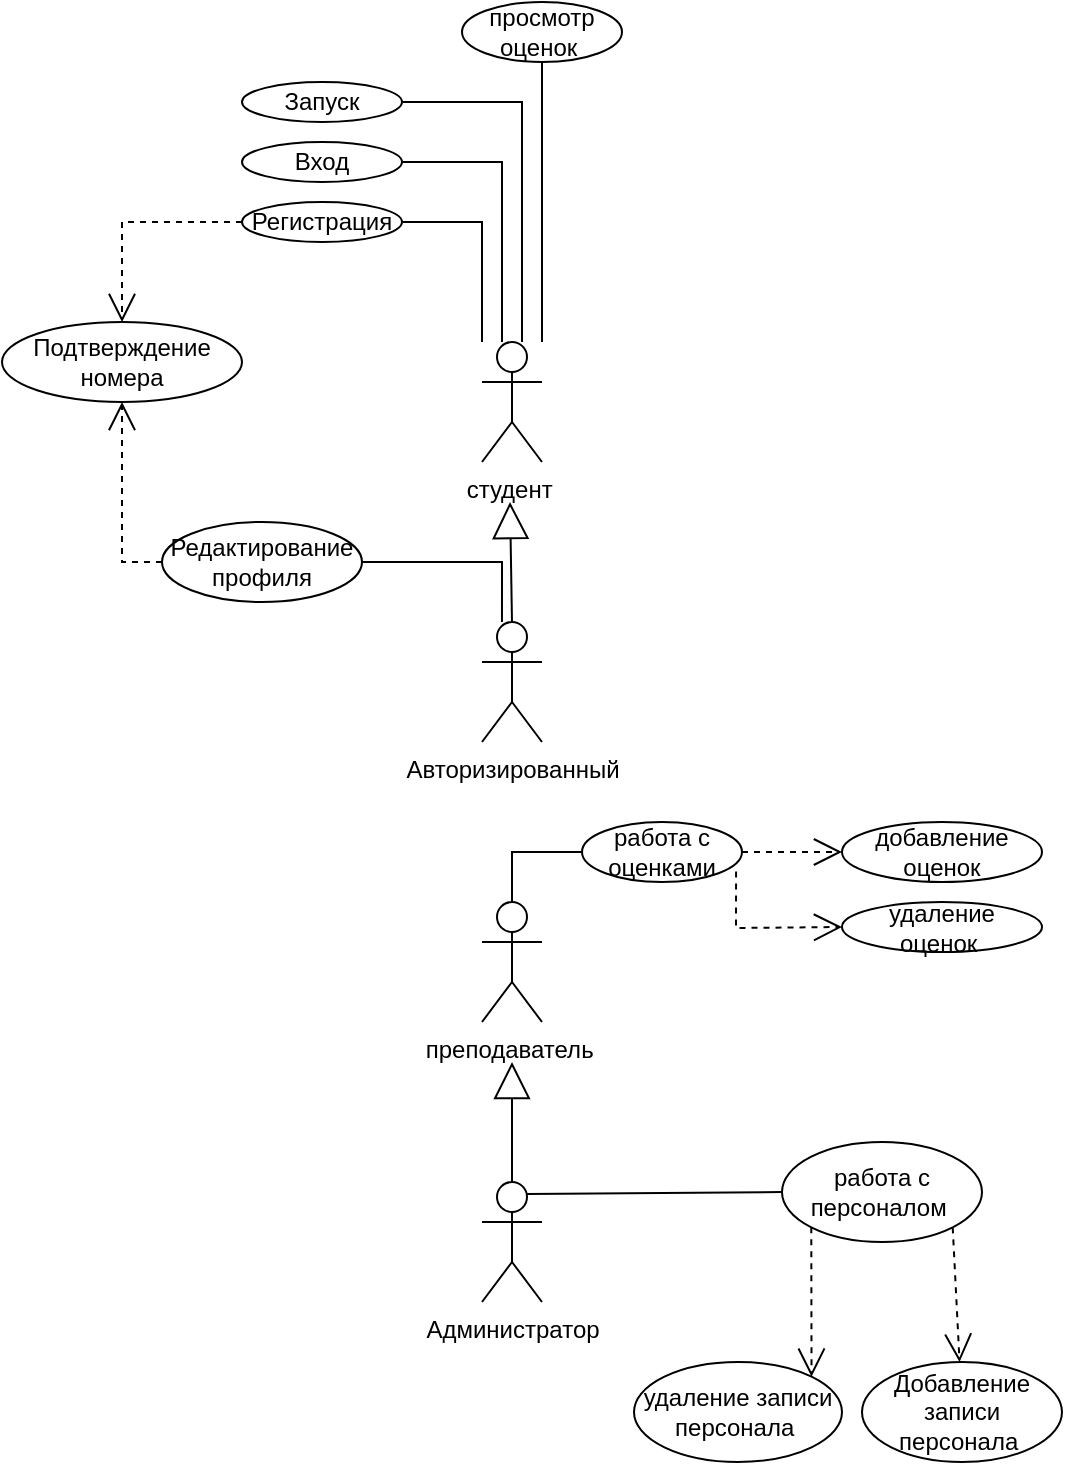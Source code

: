 <mxfile version="20.6.2" type="device"><diagram id="MVRmylpjdR6t7XuySlVm" name="Страница 1"><mxGraphModel dx="1038" dy="565" grid="1" gridSize="10" guides="1" tooltips="1" connect="1" arrows="1" fold="1" page="1" pageScale="1" pageWidth="827" pageHeight="1169" math="0" shadow="0"><root><mxCell id="0"/><mxCell id="1" parent="0"/><mxCell id="riDjCwX9mtNl7M9i3bwb-1" value="студент&amp;nbsp;" style="shape=umlActor;verticalLabelPosition=bottom;verticalAlign=top;html=1;outlineConnect=0;" parent="1" vertex="1"><mxGeometry x="240" y="170" width="30" height="60" as="geometry"/></mxCell><mxCell id="riDjCwX9mtNl7M9i3bwb-12" value="Вход" style="ellipse;whiteSpace=wrap;html=1;" parent="1" vertex="1"><mxGeometry x="120" y="70" width="80" height="20" as="geometry"/></mxCell><mxCell id="riDjCwX9mtNl7M9i3bwb-14" value="Регистрация" style="ellipse;whiteSpace=wrap;html=1;" parent="1" vertex="1"><mxGeometry x="120" y="100" width="80" height="20" as="geometry"/></mxCell><mxCell id="riDjCwX9mtNl7M9i3bwb-17" value="" style="endArrow=open;endSize=12;dashed=1;html=1;rounded=0;exitX=0;exitY=0.5;exitDx=0;exitDy=0;entryX=0.5;entryY=0;entryDx=0;entryDy=0;" parent="1" source="riDjCwX9mtNl7M9i3bwb-14" target="riDjCwX9mtNl7M9i3bwb-18" edge="1"><mxGeometry width="160" relative="1" as="geometry"><mxPoint x="70" y="10" as="sourcePoint"/><mxPoint x="50" y="110" as="targetPoint"/><Array as="points"><mxPoint x="60" y="110"/></Array></mxGeometry></mxCell><mxCell id="riDjCwX9mtNl7M9i3bwb-18" value="Подтверждение номера" style="ellipse;whiteSpace=wrap;html=1;" parent="1" vertex="1"><mxGeometry y="160" width="120" height="40" as="geometry"/></mxCell><mxCell id="riDjCwX9mtNl7M9i3bwb-20" value="" style="endArrow=none;html=1;rounded=0;entryX=1;entryY=0.5;entryDx=0;entryDy=0;" parent="1" target="riDjCwX9mtNl7M9i3bwb-21" edge="1"><mxGeometry width="50" height="50" relative="1" as="geometry"><mxPoint x="260" y="170" as="sourcePoint"/><mxPoint x="260" y="50" as="targetPoint"/><Array as="points"><mxPoint x="260" y="50"/></Array></mxGeometry></mxCell><mxCell id="riDjCwX9mtNl7M9i3bwb-21" value="Запуск" style="ellipse;whiteSpace=wrap;html=1;" parent="1" vertex="1"><mxGeometry x="120" y="40" width="80" height="20" as="geometry"/></mxCell><mxCell id="riDjCwX9mtNl7M9i3bwb-22" value="" style="endArrow=none;html=1;rounded=0;entryX=0.5;entryY=1;entryDx=0;entryDy=0;" parent="1" target="riDjCwX9mtNl7M9i3bwb-25" edge="1"><mxGeometry width="50" height="50" relative="1" as="geometry"><mxPoint x="270" y="170" as="sourcePoint"/><mxPoint x="270" y="50.0" as="targetPoint"/></mxGeometry></mxCell><mxCell id="riDjCwX9mtNl7M9i3bwb-23" value="" style="endArrow=none;html=1;rounded=0;entryX=1;entryY=0.5;entryDx=0;entryDy=0;" parent="1" target="riDjCwX9mtNl7M9i3bwb-14" edge="1"><mxGeometry width="50" height="50" relative="1" as="geometry"><mxPoint x="240.0" y="170" as="sourcePoint"/><mxPoint x="240.0" y="50.0" as="targetPoint"/><Array as="points"><mxPoint x="240" y="110"/></Array></mxGeometry></mxCell><mxCell id="riDjCwX9mtNl7M9i3bwb-24" value="" style="endArrow=none;html=1;rounded=0;entryX=1;entryY=0.5;entryDx=0;entryDy=0;" parent="1" target="riDjCwX9mtNl7M9i3bwb-12" edge="1"><mxGeometry width="50" height="50" relative="1" as="geometry"><mxPoint x="250.0" y="170" as="sourcePoint"/><mxPoint x="250.0" y="50.0" as="targetPoint"/><Array as="points"><mxPoint x="250" y="80"/></Array></mxGeometry></mxCell><mxCell id="riDjCwX9mtNl7M9i3bwb-25" value="просмотр оценок&amp;nbsp;" style="ellipse;whiteSpace=wrap;html=1;" parent="1" vertex="1"><mxGeometry x="230" width="80" height="30" as="geometry"/></mxCell><mxCell id="riDjCwX9mtNl7M9i3bwb-27" value="Авторизированный" style="shape=umlActor;verticalLabelPosition=bottom;verticalAlign=top;html=1;outlineConnect=0;" parent="1" vertex="1"><mxGeometry x="240" y="310" width="30" height="60" as="geometry"/></mxCell><mxCell id="riDjCwX9mtNl7M9i3bwb-30" value="" style="endArrow=block;endSize=16;endFill=0;html=1;rounded=0;exitX=0.5;exitY=0;exitDx=0;exitDy=0;exitPerimeter=0;" parent="1" source="riDjCwX9mtNl7M9i3bwb-27" edge="1"><mxGeometry width="160" relative="1" as="geometry"><mxPoint x="174" y="270" as="sourcePoint"/><mxPoint x="254" y="250" as="targetPoint"/></mxGeometry></mxCell><mxCell id="riDjCwX9mtNl7M9i3bwb-32" value="Редактирование профиля" style="ellipse;whiteSpace=wrap;html=1;" parent="1" vertex="1"><mxGeometry x="80" y="260" width="100" height="40" as="geometry"/></mxCell><mxCell id="riDjCwX9mtNl7M9i3bwb-33" value="" style="endArrow=open;endSize=12;dashed=1;html=1;rounded=0;exitX=0;exitY=0.5;exitDx=0;exitDy=0;entryX=0.5;entryY=1;entryDx=0;entryDy=0;" parent="1" source="riDjCwX9mtNl7M9i3bwb-32" target="riDjCwX9mtNl7M9i3bwb-18" edge="1"><mxGeometry width="160" relative="1" as="geometry"><mxPoint x="70" y="160" as="sourcePoint"/><mxPoint x="60" y="290" as="targetPoint"/><Array as="points"><mxPoint x="60" y="280"/></Array></mxGeometry></mxCell><mxCell id="riDjCwX9mtNl7M9i3bwb-35" value="" style="endArrow=none;html=1;rounded=0;entryX=1;entryY=0.5;entryDx=0;entryDy=0;exitX=0.333;exitY=0;exitDx=0;exitDy=0;exitPerimeter=0;" parent="1" source="riDjCwX9mtNl7M9i3bwb-27" target="riDjCwX9mtNl7M9i3bwb-32" edge="1"><mxGeometry width="50" height="50" relative="1" as="geometry"><mxPoint x="250" y="300" as="sourcePoint"/><mxPoint x="230" y="180" as="targetPoint"/><Array as="points"><mxPoint x="250" y="280"/></Array></mxGeometry></mxCell><mxCell id="riDjCwX9mtNl7M9i3bwb-44" value="преподаватель&amp;nbsp;" style="shape=umlActor;verticalLabelPosition=bottom;verticalAlign=top;html=1;outlineConnect=0;" parent="1" vertex="1"><mxGeometry x="240" y="450" width="30" height="60" as="geometry"/></mxCell><mxCell id="riDjCwX9mtNl7M9i3bwb-48" value="" style="endArrow=none;html=1;rounded=0;exitX=0.5;exitY=0;exitDx=0;exitDy=0;exitPerimeter=0;entryX=0;entryY=0.5;entryDx=0;entryDy=0;" parent="1" source="riDjCwX9mtNl7M9i3bwb-44" target="riDjCwX9mtNl7M9i3bwb-49" edge="1"><mxGeometry width="50" height="50" relative="1" as="geometry"><mxPoint x="270" y="320" as="sourcePoint"/><mxPoint x="330" y="420" as="targetPoint"/><Array as="points"><mxPoint x="255" y="425"/></Array></mxGeometry></mxCell><mxCell id="riDjCwX9mtNl7M9i3bwb-49" value="работа с оценками" style="ellipse;whiteSpace=wrap;html=1;" parent="1" vertex="1"><mxGeometry x="290" y="410" width="80" height="30" as="geometry"/></mxCell><mxCell id="riDjCwX9mtNl7M9i3bwb-51" value="" style="endArrow=open;endSize=12;dashed=1;html=1;rounded=0;entryX=0;entryY=0.5;entryDx=0;entryDy=0;exitX=1;exitY=0.5;exitDx=0;exitDy=0;" parent="1" source="riDjCwX9mtNl7M9i3bwb-49" target="riDjCwX9mtNl7M9i3bwb-53" edge="1"><mxGeometry width="160" relative="1" as="geometry"><mxPoint x="370" y="424.63" as="sourcePoint"/><mxPoint x="410" y="424.63" as="targetPoint"/></mxGeometry></mxCell><mxCell id="riDjCwX9mtNl7M9i3bwb-53" value="добавление оценок" style="ellipse;whiteSpace=wrap;html=1;" parent="1" vertex="1"><mxGeometry x="420" y="410" width="100" height="30" as="geometry"/></mxCell><mxCell id="riDjCwX9mtNl7M9i3bwb-55" value="удаление оценок&amp;nbsp;" style="ellipse;whiteSpace=wrap;html=1;" parent="1" vertex="1"><mxGeometry x="420" y="450" width="100" height="25" as="geometry"/></mxCell><mxCell id="riDjCwX9mtNl7M9i3bwb-56" value="" style="endArrow=open;endSize=12;dashed=1;html=1;rounded=0;entryX=0;entryY=0.5;entryDx=0;entryDy=0;exitX=0.963;exitY=0.825;exitDx=0;exitDy=0;exitPerimeter=0;" parent="1" source="riDjCwX9mtNl7M9i3bwb-49" target="riDjCwX9mtNl7M9i3bwb-55" edge="1"><mxGeometry width="160" relative="1" as="geometry"><mxPoint x="368.459" y="445.541" as="sourcePoint"/><mxPoint x="420" y="555" as="targetPoint"/><Array as="points"><mxPoint x="367" y="463"/></Array></mxGeometry></mxCell><mxCell id="riDjCwX9mtNl7M9i3bwb-58" value="Администратор" style="shape=umlActor;verticalLabelPosition=bottom;verticalAlign=top;html=1;outlineConnect=0;" parent="1" vertex="1"><mxGeometry x="240" y="590" width="30" height="60" as="geometry"/></mxCell><mxCell id="riDjCwX9mtNl7M9i3bwb-59" value="" style="endArrow=block;endSize=16;endFill=0;html=1;rounded=0;exitX=0.5;exitY=0;exitDx=0;exitDy=0;exitPerimeter=0;" parent="1" source="riDjCwX9mtNl7M9i3bwb-58" edge="1"><mxGeometry width="160" relative="1" as="geometry"><mxPoint x="254" y="560" as="sourcePoint"/><mxPoint x="255" y="530" as="targetPoint"/><Array as="points"/></mxGeometry></mxCell><mxCell id="riDjCwX9mtNl7M9i3bwb-60" value="работа с персоналом&amp;nbsp;" style="ellipse;whiteSpace=wrap;html=1;" parent="1" vertex="1"><mxGeometry x="390" y="570" width="100" height="50" as="geometry"/></mxCell><mxCell id="riDjCwX9mtNl7M9i3bwb-61" value="" style="endArrow=none;html=1;rounded=0;exitX=0.75;exitY=0.1;exitDx=0;exitDy=0;exitPerimeter=0;entryX=0;entryY=0.5;entryDx=0;entryDy=0;" parent="1" source="riDjCwX9mtNl7M9i3bwb-58" target="riDjCwX9mtNl7M9i3bwb-60" edge="1"><mxGeometry width="50" height="50" relative="1" as="geometry"><mxPoint x="269.71" y="459.94" as="sourcePoint"/><mxPoint x="300" y="435" as="targetPoint"/></mxGeometry></mxCell><mxCell id="duIQC0x5U0xsZHhwihRq-4" value="Добавление записи персонала&amp;nbsp;" style="ellipse;whiteSpace=wrap;html=1;" parent="1" vertex="1"><mxGeometry x="430" y="680" width="100" height="50" as="geometry"/></mxCell><mxCell id="duIQC0x5U0xsZHhwihRq-5" value="удаление записи персонала&amp;nbsp;" style="ellipse;whiteSpace=wrap;html=1;" parent="1" vertex="1"><mxGeometry x="316" y="680" width="104" height="50" as="geometry"/></mxCell><mxCell id="duIQC0x5U0xsZHhwihRq-7" value="" style="endArrow=open;endSize=12;dashed=1;html=1;rounded=0;entryX=1;entryY=0;entryDx=0;entryDy=0;exitX=0;exitY=1;exitDx=0;exitDy=0;" parent="1" source="riDjCwX9mtNl7M9i3bwb-60" target="duIQC0x5U0xsZHhwihRq-5" edge="1"><mxGeometry width="160" relative="1" as="geometry"><mxPoint y="582" as="sourcePoint"/><mxPoint x="50" y="584.5" as="targetPoint"/></mxGeometry></mxCell><mxCell id="duIQC0x5U0xsZHhwihRq-8" value="" style="endArrow=open;endSize=12;dashed=1;html=1;rounded=0;exitX=1;exitY=1;exitDx=0;exitDy=0;" parent="1" source="riDjCwX9mtNl7M9i3bwb-60" target="duIQC0x5U0xsZHhwihRq-4" edge="1"><mxGeometry width="160" relative="1" as="geometry"><mxPoint x="330" y="540" as="sourcePoint"/><mxPoint x="290" y="570" as="targetPoint"/></mxGeometry></mxCell></root></mxGraphModel></diagram></mxfile>